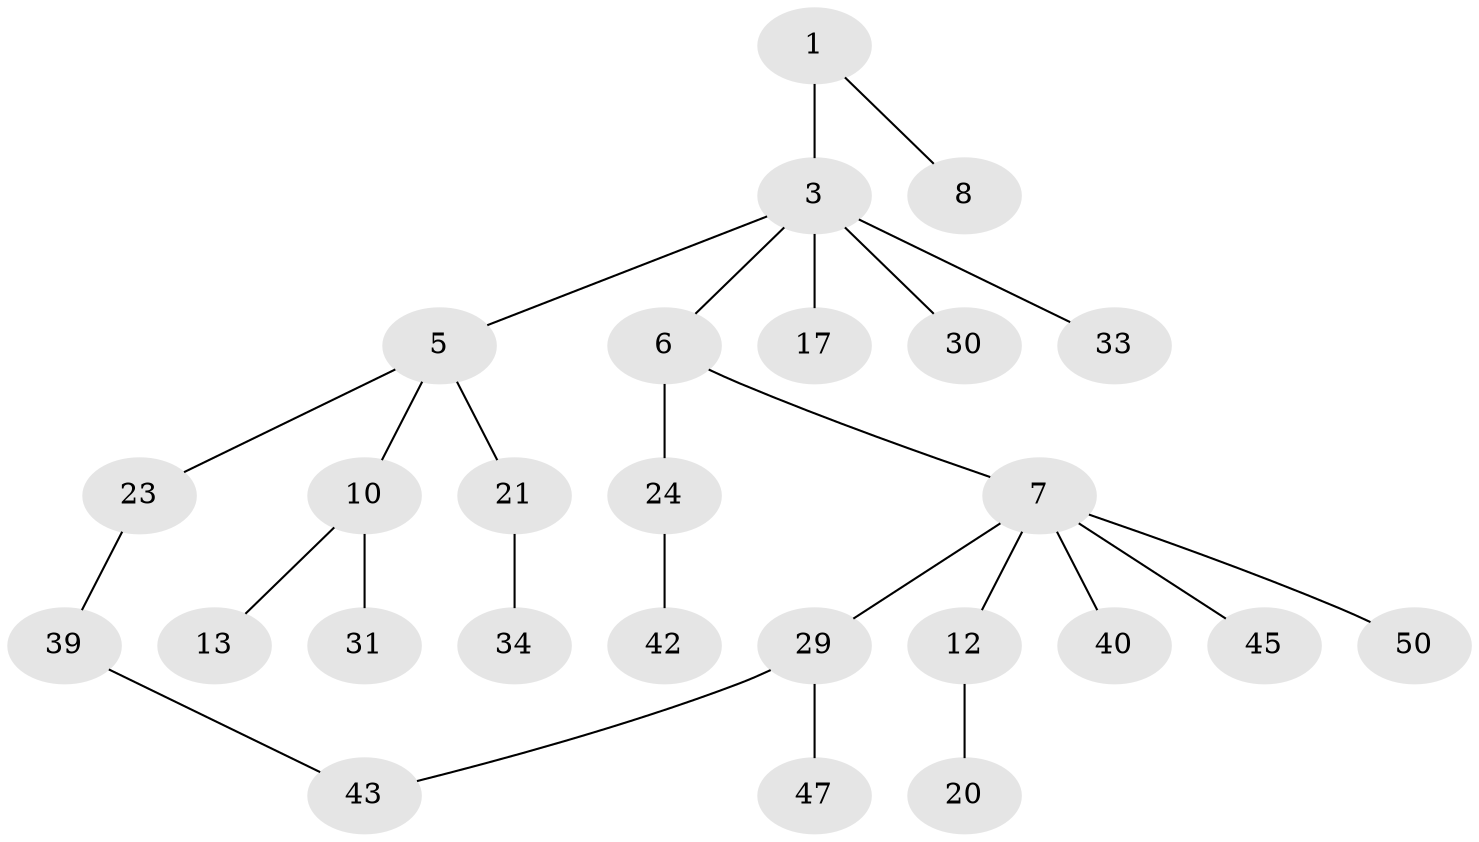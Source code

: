 // original degree distribution, {3: 0.11320754716981132, 4: 0.11320754716981132, 6: 0.018867924528301886, 1: 0.49056603773584906, 2: 0.22641509433962265, 5: 0.03773584905660377}
// Generated by graph-tools (version 1.1) at 2025/13/03/09/25 04:13:16]
// undirected, 26 vertices, 26 edges
graph export_dot {
graph [start="1"]
  node [color=gray90,style=filled];
  1 [super="+2+25"];
  3 [super="+4"];
  5 [super="+9"];
  6;
  7 [super="+11+18+28+22"];
  8;
  10 [super="+32+19"];
  12 [super="+14+41"];
  13 [super="+38+27"];
  17;
  20;
  21;
  23;
  24 [super="+35"];
  29;
  30;
  31;
  33 [super="+44"];
  34;
  39;
  40 [super="+49"];
  42;
  43;
  45 [super="+46"];
  47 [super="+52"];
  50;
  1 -- 8;
  1 -- 3 [weight=2];
  3 -- 5;
  3 -- 6;
  3 -- 33;
  3 -- 17;
  3 -- 30;
  5 -- 21;
  5 -- 23;
  5 -- 10;
  6 -- 7;
  6 -- 24;
  7 -- 12;
  7 -- 40;
  7 -- 50;
  7 -- 45;
  7 -- 29;
  10 -- 13;
  10 -- 31;
  12 -- 20;
  21 -- 34;
  23 -- 39;
  24 -- 42;
  29 -- 47;
  29 -- 43;
  39 -- 43;
}
